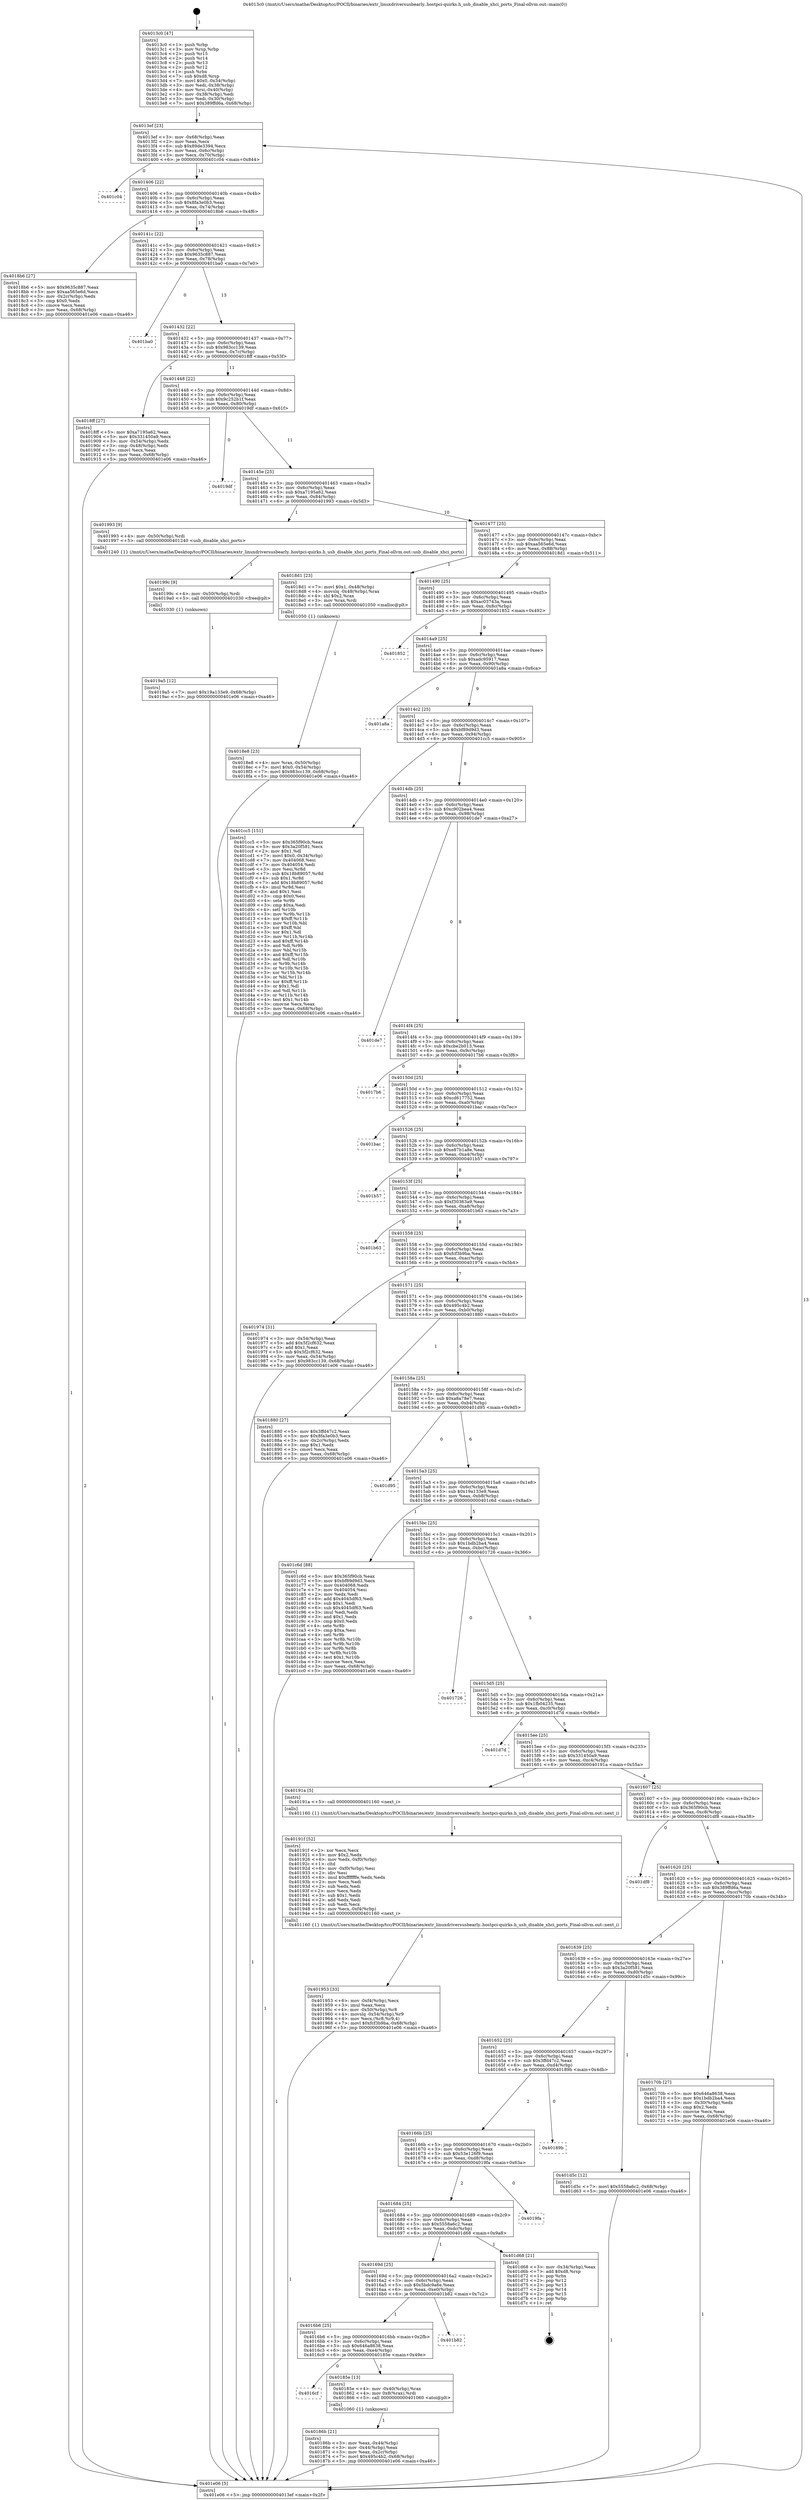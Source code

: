 digraph "0x4013c0" {
  label = "0x4013c0 (/mnt/c/Users/mathe/Desktop/tcc/POCII/binaries/extr_linuxdriversusbearly..hostpci-quirks.h_usb_disable_xhci_ports_Final-ollvm.out::main(0))"
  labelloc = "t"
  node[shape=record]

  Entry [label="",width=0.3,height=0.3,shape=circle,fillcolor=black,style=filled]
  "0x4013ef" [label="{
     0x4013ef [23]\l
     | [instrs]\l
     &nbsp;&nbsp;0x4013ef \<+3\>: mov -0x68(%rbp),%eax\l
     &nbsp;&nbsp;0x4013f2 \<+2\>: mov %eax,%ecx\l
     &nbsp;&nbsp;0x4013f4 \<+6\>: sub $0x89de3394,%ecx\l
     &nbsp;&nbsp;0x4013fa \<+3\>: mov %eax,-0x6c(%rbp)\l
     &nbsp;&nbsp;0x4013fd \<+3\>: mov %ecx,-0x70(%rbp)\l
     &nbsp;&nbsp;0x401400 \<+6\>: je 0000000000401c04 \<main+0x844\>\l
  }"]
  "0x401c04" [label="{
     0x401c04\l
  }", style=dashed]
  "0x401406" [label="{
     0x401406 [22]\l
     | [instrs]\l
     &nbsp;&nbsp;0x401406 \<+5\>: jmp 000000000040140b \<main+0x4b\>\l
     &nbsp;&nbsp;0x40140b \<+3\>: mov -0x6c(%rbp),%eax\l
     &nbsp;&nbsp;0x40140e \<+5\>: sub $0x8fa3e0b3,%eax\l
     &nbsp;&nbsp;0x401413 \<+3\>: mov %eax,-0x74(%rbp)\l
     &nbsp;&nbsp;0x401416 \<+6\>: je 00000000004018b6 \<main+0x4f6\>\l
  }"]
  Exit [label="",width=0.3,height=0.3,shape=circle,fillcolor=black,style=filled,peripheries=2]
  "0x4018b6" [label="{
     0x4018b6 [27]\l
     | [instrs]\l
     &nbsp;&nbsp;0x4018b6 \<+5\>: mov $0x9635c887,%eax\l
     &nbsp;&nbsp;0x4018bb \<+5\>: mov $0xaa565e6d,%ecx\l
     &nbsp;&nbsp;0x4018c0 \<+3\>: mov -0x2c(%rbp),%edx\l
     &nbsp;&nbsp;0x4018c3 \<+3\>: cmp $0x0,%edx\l
     &nbsp;&nbsp;0x4018c6 \<+3\>: cmove %ecx,%eax\l
     &nbsp;&nbsp;0x4018c9 \<+3\>: mov %eax,-0x68(%rbp)\l
     &nbsp;&nbsp;0x4018cc \<+5\>: jmp 0000000000401e06 \<main+0xa46\>\l
  }"]
  "0x40141c" [label="{
     0x40141c [22]\l
     | [instrs]\l
     &nbsp;&nbsp;0x40141c \<+5\>: jmp 0000000000401421 \<main+0x61\>\l
     &nbsp;&nbsp;0x401421 \<+3\>: mov -0x6c(%rbp),%eax\l
     &nbsp;&nbsp;0x401424 \<+5\>: sub $0x9635c887,%eax\l
     &nbsp;&nbsp;0x401429 \<+3\>: mov %eax,-0x78(%rbp)\l
     &nbsp;&nbsp;0x40142c \<+6\>: je 0000000000401ba0 \<main+0x7e0\>\l
  }"]
  "0x4019a5" [label="{
     0x4019a5 [12]\l
     | [instrs]\l
     &nbsp;&nbsp;0x4019a5 \<+7\>: movl $0x19a133e9,-0x68(%rbp)\l
     &nbsp;&nbsp;0x4019ac \<+5\>: jmp 0000000000401e06 \<main+0xa46\>\l
  }"]
  "0x401ba0" [label="{
     0x401ba0\l
  }", style=dashed]
  "0x401432" [label="{
     0x401432 [22]\l
     | [instrs]\l
     &nbsp;&nbsp;0x401432 \<+5\>: jmp 0000000000401437 \<main+0x77\>\l
     &nbsp;&nbsp;0x401437 \<+3\>: mov -0x6c(%rbp),%eax\l
     &nbsp;&nbsp;0x40143a \<+5\>: sub $0x983cc139,%eax\l
     &nbsp;&nbsp;0x40143f \<+3\>: mov %eax,-0x7c(%rbp)\l
     &nbsp;&nbsp;0x401442 \<+6\>: je 00000000004018ff \<main+0x53f\>\l
  }"]
  "0x40199c" [label="{
     0x40199c [9]\l
     | [instrs]\l
     &nbsp;&nbsp;0x40199c \<+4\>: mov -0x50(%rbp),%rdi\l
     &nbsp;&nbsp;0x4019a0 \<+5\>: call 0000000000401030 \<free@plt\>\l
     | [calls]\l
     &nbsp;&nbsp;0x401030 \{1\} (unknown)\l
  }"]
  "0x4018ff" [label="{
     0x4018ff [27]\l
     | [instrs]\l
     &nbsp;&nbsp;0x4018ff \<+5\>: mov $0xa7195a62,%eax\l
     &nbsp;&nbsp;0x401904 \<+5\>: mov $0x331450a9,%ecx\l
     &nbsp;&nbsp;0x401909 \<+3\>: mov -0x54(%rbp),%edx\l
     &nbsp;&nbsp;0x40190c \<+3\>: cmp -0x48(%rbp),%edx\l
     &nbsp;&nbsp;0x40190f \<+3\>: cmovl %ecx,%eax\l
     &nbsp;&nbsp;0x401912 \<+3\>: mov %eax,-0x68(%rbp)\l
     &nbsp;&nbsp;0x401915 \<+5\>: jmp 0000000000401e06 \<main+0xa46\>\l
  }"]
  "0x401448" [label="{
     0x401448 [22]\l
     | [instrs]\l
     &nbsp;&nbsp;0x401448 \<+5\>: jmp 000000000040144d \<main+0x8d\>\l
     &nbsp;&nbsp;0x40144d \<+3\>: mov -0x6c(%rbp),%eax\l
     &nbsp;&nbsp;0x401450 \<+5\>: sub $0x9c252b1f,%eax\l
     &nbsp;&nbsp;0x401455 \<+3\>: mov %eax,-0x80(%rbp)\l
     &nbsp;&nbsp;0x401458 \<+6\>: je 00000000004019df \<main+0x61f\>\l
  }"]
  "0x401953" [label="{
     0x401953 [33]\l
     | [instrs]\l
     &nbsp;&nbsp;0x401953 \<+6\>: mov -0xf4(%rbp),%ecx\l
     &nbsp;&nbsp;0x401959 \<+3\>: imul %eax,%ecx\l
     &nbsp;&nbsp;0x40195c \<+4\>: mov -0x50(%rbp),%r8\l
     &nbsp;&nbsp;0x401960 \<+4\>: movslq -0x54(%rbp),%r9\l
     &nbsp;&nbsp;0x401964 \<+4\>: mov %ecx,(%r8,%r9,4)\l
     &nbsp;&nbsp;0x401968 \<+7\>: movl $0xfcf3b9ba,-0x68(%rbp)\l
     &nbsp;&nbsp;0x40196f \<+5\>: jmp 0000000000401e06 \<main+0xa46\>\l
  }"]
  "0x4019df" [label="{
     0x4019df\l
  }", style=dashed]
  "0x40145e" [label="{
     0x40145e [25]\l
     | [instrs]\l
     &nbsp;&nbsp;0x40145e \<+5\>: jmp 0000000000401463 \<main+0xa3\>\l
     &nbsp;&nbsp;0x401463 \<+3\>: mov -0x6c(%rbp),%eax\l
     &nbsp;&nbsp;0x401466 \<+5\>: sub $0xa7195a62,%eax\l
     &nbsp;&nbsp;0x40146b \<+6\>: mov %eax,-0x84(%rbp)\l
     &nbsp;&nbsp;0x401471 \<+6\>: je 0000000000401993 \<main+0x5d3\>\l
  }"]
  "0x40191f" [label="{
     0x40191f [52]\l
     | [instrs]\l
     &nbsp;&nbsp;0x40191f \<+2\>: xor %ecx,%ecx\l
     &nbsp;&nbsp;0x401921 \<+5\>: mov $0x2,%edx\l
     &nbsp;&nbsp;0x401926 \<+6\>: mov %edx,-0xf0(%rbp)\l
     &nbsp;&nbsp;0x40192c \<+1\>: cltd\l
     &nbsp;&nbsp;0x40192d \<+6\>: mov -0xf0(%rbp),%esi\l
     &nbsp;&nbsp;0x401933 \<+2\>: idiv %esi\l
     &nbsp;&nbsp;0x401935 \<+6\>: imul $0xfffffffe,%edx,%edx\l
     &nbsp;&nbsp;0x40193b \<+2\>: mov %ecx,%edi\l
     &nbsp;&nbsp;0x40193d \<+2\>: sub %edx,%edi\l
     &nbsp;&nbsp;0x40193f \<+2\>: mov %ecx,%edx\l
     &nbsp;&nbsp;0x401941 \<+3\>: sub $0x1,%edx\l
     &nbsp;&nbsp;0x401944 \<+2\>: add %edx,%edi\l
     &nbsp;&nbsp;0x401946 \<+2\>: sub %edi,%ecx\l
     &nbsp;&nbsp;0x401948 \<+6\>: mov %ecx,-0xf4(%rbp)\l
     &nbsp;&nbsp;0x40194e \<+5\>: call 0000000000401160 \<next_i\>\l
     | [calls]\l
     &nbsp;&nbsp;0x401160 \{1\} (/mnt/c/Users/mathe/Desktop/tcc/POCII/binaries/extr_linuxdriversusbearly..hostpci-quirks.h_usb_disable_xhci_ports_Final-ollvm.out::next_i)\l
  }"]
  "0x401993" [label="{
     0x401993 [9]\l
     | [instrs]\l
     &nbsp;&nbsp;0x401993 \<+4\>: mov -0x50(%rbp),%rdi\l
     &nbsp;&nbsp;0x401997 \<+5\>: call 0000000000401240 \<usb_disable_xhci_ports\>\l
     | [calls]\l
     &nbsp;&nbsp;0x401240 \{1\} (/mnt/c/Users/mathe/Desktop/tcc/POCII/binaries/extr_linuxdriversusbearly..hostpci-quirks.h_usb_disable_xhci_ports_Final-ollvm.out::usb_disable_xhci_ports)\l
  }"]
  "0x401477" [label="{
     0x401477 [25]\l
     | [instrs]\l
     &nbsp;&nbsp;0x401477 \<+5\>: jmp 000000000040147c \<main+0xbc\>\l
     &nbsp;&nbsp;0x40147c \<+3\>: mov -0x6c(%rbp),%eax\l
     &nbsp;&nbsp;0x40147f \<+5\>: sub $0xaa565e6d,%eax\l
     &nbsp;&nbsp;0x401484 \<+6\>: mov %eax,-0x88(%rbp)\l
     &nbsp;&nbsp;0x40148a \<+6\>: je 00000000004018d1 \<main+0x511\>\l
  }"]
  "0x4018e8" [label="{
     0x4018e8 [23]\l
     | [instrs]\l
     &nbsp;&nbsp;0x4018e8 \<+4\>: mov %rax,-0x50(%rbp)\l
     &nbsp;&nbsp;0x4018ec \<+7\>: movl $0x0,-0x54(%rbp)\l
     &nbsp;&nbsp;0x4018f3 \<+7\>: movl $0x983cc139,-0x68(%rbp)\l
     &nbsp;&nbsp;0x4018fa \<+5\>: jmp 0000000000401e06 \<main+0xa46\>\l
  }"]
  "0x4018d1" [label="{
     0x4018d1 [23]\l
     | [instrs]\l
     &nbsp;&nbsp;0x4018d1 \<+7\>: movl $0x1,-0x48(%rbp)\l
     &nbsp;&nbsp;0x4018d8 \<+4\>: movslq -0x48(%rbp),%rax\l
     &nbsp;&nbsp;0x4018dc \<+4\>: shl $0x2,%rax\l
     &nbsp;&nbsp;0x4018e0 \<+3\>: mov %rax,%rdi\l
     &nbsp;&nbsp;0x4018e3 \<+5\>: call 0000000000401050 \<malloc@plt\>\l
     | [calls]\l
     &nbsp;&nbsp;0x401050 \{1\} (unknown)\l
  }"]
  "0x401490" [label="{
     0x401490 [25]\l
     | [instrs]\l
     &nbsp;&nbsp;0x401490 \<+5\>: jmp 0000000000401495 \<main+0xd5\>\l
     &nbsp;&nbsp;0x401495 \<+3\>: mov -0x6c(%rbp),%eax\l
     &nbsp;&nbsp;0x401498 \<+5\>: sub $0xac03743a,%eax\l
     &nbsp;&nbsp;0x40149d \<+6\>: mov %eax,-0x8c(%rbp)\l
     &nbsp;&nbsp;0x4014a3 \<+6\>: je 0000000000401852 \<main+0x492\>\l
  }"]
  "0x40186b" [label="{
     0x40186b [21]\l
     | [instrs]\l
     &nbsp;&nbsp;0x40186b \<+3\>: mov %eax,-0x44(%rbp)\l
     &nbsp;&nbsp;0x40186e \<+3\>: mov -0x44(%rbp),%eax\l
     &nbsp;&nbsp;0x401871 \<+3\>: mov %eax,-0x2c(%rbp)\l
     &nbsp;&nbsp;0x401874 \<+7\>: movl $0x495c4b2,-0x68(%rbp)\l
     &nbsp;&nbsp;0x40187b \<+5\>: jmp 0000000000401e06 \<main+0xa46\>\l
  }"]
  "0x401852" [label="{
     0x401852\l
  }", style=dashed]
  "0x4014a9" [label="{
     0x4014a9 [25]\l
     | [instrs]\l
     &nbsp;&nbsp;0x4014a9 \<+5\>: jmp 00000000004014ae \<main+0xee\>\l
     &nbsp;&nbsp;0x4014ae \<+3\>: mov -0x6c(%rbp),%eax\l
     &nbsp;&nbsp;0x4014b1 \<+5\>: sub $0xadc95917,%eax\l
     &nbsp;&nbsp;0x4014b6 \<+6\>: mov %eax,-0x90(%rbp)\l
     &nbsp;&nbsp;0x4014bc \<+6\>: je 0000000000401a8a \<main+0x6ca\>\l
  }"]
  "0x4016cf" [label="{
     0x4016cf\l
  }", style=dashed]
  "0x401a8a" [label="{
     0x401a8a\l
  }", style=dashed]
  "0x4014c2" [label="{
     0x4014c2 [25]\l
     | [instrs]\l
     &nbsp;&nbsp;0x4014c2 \<+5\>: jmp 00000000004014c7 \<main+0x107\>\l
     &nbsp;&nbsp;0x4014c7 \<+3\>: mov -0x6c(%rbp),%eax\l
     &nbsp;&nbsp;0x4014ca \<+5\>: sub $0xbf89d9d3,%eax\l
     &nbsp;&nbsp;0x4014cf \<+6\>: mov %eax,-0x94(%rbp)\l
     &nbsp;&nbsp;0x4014d5 \<+6\>: je 0000000000401cc5 \<main+0x905\>\l
  }"]
  "0x40185e" [label="{
     0x40185e [13]\l
     | [instrs]\l
     &nbsp;&nbsp;0x40185e \<+4\>: mov -0x40(%rbp),%rax\l
     &nbsp;&nbsp;0x401862 \<+4\>: mov 0x8(%rax),%rdi\l
     &nbsp;&nbsp;0x401866 \<+5\>: call 0000000000401060 \<atoi@plt\>\l
     | [calls]\l
     &nbsp;&nbsp;0x401060 \{1\} (unknown)\l
  }"]
  "0x401cc5" [label="{
     0x401cc5 [151]\l
     | [instrs]\l
     &nbsp;&nbsp;0x401cc5 \<+5\>: mov $0x365f90cb,%eax\l
     &nbsp;&nbsp;0x401cca \<+5\>: mov $0x3a20f581,%ecx\l
     &nbsp;&nbsp;0x401ccf \<+2\>: mov $0x1,%dl\l
     &nbsp;&nbsp;0x401cd1 \<+7\>: movl $0x0,-0x34(%rbp)\l
     &nbsp;&nbsp;0x401cd8 \<+7\>: mov 0x404068,%esi\l
     &nbsp;&nbsp;0x401cdf \<+7\>: mov 0x404054,%edi\l
     &nbsp;&nbsp;0x401ce6 \<+3\>: mov %esi,%r8d\l
     &nbsp;&nbsp;0x401ce9 \<+7\>: sub $0x18b89057,%r8d\l
     &nbsp;&nbsp;0x401cf0 \<+4\>: sub $0x1,%r8d\l
     &nbsp;&nbsp;0x401cf4 \<+7\>: add $0x18b89057,%r8d\l
     &nbsp;&nbsp;0x401cfb \<+4\>: imul %r8d,%esi\l
     &nbsp;&nbsp;0x401cff \<+3\>: and $0x1,%esi\l
     &nbsp;&nbsp;0x401d02 \<+3\>: cmp $0x0,%esi\l
     &nbsp;&nbsp;0x401d05 \<+4\>: sete %r9b\l
     &nbsp;&nbsp;0x401d09 \<+3\>: cmp $0xa,%edi\l
     &nbsp;&nbsp;0x401d0c \<+4\>: setl %r10b\l
     &nbsp;&nbsp;0x401d10 \<+3\>: mov %r9b,%r11b\l
     &nbsp;&nbsp;0x401d13 \<+4\>: xor $0xff,%r11b\l
     &nbsp;&nbsp;0x401d17 \<+3\>: mov %r10b,%bl\l
     &nbsp;&nbsp;0x401d1a \<+3\>: xor $0xff,%bl\l
     &nbsp;&nbsp;0x401d1d \<+3\>: xor $0x1,%dl\l
     &nbsp;&nbsp;0x401d20 \<+3\>: mov %r11b,%r14b\l
     &nbsp;&nbsp;0x401d23 \<+4\>: and $0xff,%r14b\l
     &nbsp;&nbsp;0x401d27 \<+3\>: and %dl,%r9b\l
     &nbsp;&nbsp;0x401d2a \<+3\>: mov %bl,%r15b\l
     &nbsp;&nbsp;0x401d2d \<+4\>: and $0xff,%r15b\l
     &nbsp;&nbsp;0x401d31 \<+3\>: and %dl,%r10b\l
     &nbsp;&nbsp;0x401d34 \<+3\>: or %r9b,%r14b\l
     &nbsp;&nbsp;0x401d37 \<+3\>: or %r10b,%r15b\l
     &nbsp;&nbsp;0x401d3a \<+3\>: xor %r15b,%r14b\l
     &nbsp;&nbsp;0x401d3d \<+3\>: or %bl,%r11b\l
     &nbsp;&nbsp;0x401d40 \<+4\>: xor $0xff,%r11b\l
     &nbsp;&nbsp;0x401d44 \<+3\>: or $0x1,%dl\l
     &nbsp;&nbsp;0x401d47 \<+3\>: and %dl,%r11b\l
     &nbsp;&nbsp;0x401d4a \<+3\>: or %r11b,%r14b\l
     &nbsp;&nbsp;0x401d4d \<+4\>: test $0x1,%r14b\l
     &nbsp;&nbsp;0x401d51 \<+3\>: cmovne %ecx,%eax\l
     &nbsp;&nbsp;0x401d54 \<+3\>: mov %eax,-0x68(%rbp)\l
     &nbsp;&nbsp;0x401d57 \<+5\>: jmp 0000000000401e06 \<main+0xa46\>\l
  }"]
  "0x4014db" [label="{
     0x4014db [25]\l
     | [instrs]\l
     &nbsp;&nbsp;0x4014db \<+5\>: jmp 00000000004014e0 \<main+0x120\>\l
     &nbsp;&nbsp;0x4014e0 \<+3\>: mov -0x6c(%rbp),%eax\l
     &nbsp;&nbsp;0x4014e3 \<+5\>: sub $0xc902bea4,%eax\l
     &nbsp;&nbsp;0x4014e8 \<+6\>: mov %eax,-0x98(%rbp)\l
     &nbsp;&nbsp;0x4014ee \<+6\>: je 0000000000401de7 \<main+0xa27\>\l
  }"]
  "0x4016b6" [label="{
     0x4016b6 [25]\l
     | [instrs]\l
     &nbsp;&nbsp;0x4016b6 \<+5\>: jmp 00000000004016bb \<main+0x2fb\>\l
     &nbsp;&nbsp;0x4016bb \<+3\>: mov -0x6c(%rbp),%eax\l
     &nbsp;&nbsp;0x4016be \<+5\>: sub $0x646a8638,%eax\l
     &nbsp;&nbsp;0x4016c3 \<+6\>: mov %eax,-0xe4(%rbp)\l
     &nbsp;&nbsp;0x4016c9 \<+6\>: je 000000000040185e \<main+0x49e\>\l
  }"]
  "0x401de7" [label="{
     0x401de7\l
  }", style=dashed]
  "0x4014f4" [label="{
     0x4014f4 [25]\l
     | [instrs]\l
     &nbsp;&nbsp;0x4014f4 \<+5\>: jmp 00000000004014f9 \<main+0x139\>\l
     &nbsp;&nbsp;0x4014f9 \<+3\>: mov -0x6c(%rbp),%eax\l
     &nbsp;&nbsp;0x4014fc \<+5\>: sub $0xcbe2b013,%eax\l
     &nbsp;&nbsp;0x401501 \<+6\>: mov %eax,-0x9c(%rbp)\l
     &nbsp;&nbsp;0x401507 \<+6\>: je 00000000004017b6 \<main+0x3f6\>\l
  }"]
  "0x401b82" [label="{
     0x401b82\l
  }", style=dashed]
  "0x4017b6" [label="{
     0x4017b6\l
  }", style=dashed]
  "0x40150d" [label="{
     0x40150d [25]\l
     | [instrs]\l
     &nbsp;&nbsp;0x40150d \<+5\>: jmp 0000000000401512 \<main+0x152\>\l
     &nbsp;&nbsp;0x401512 \<+3\>: mov -0x6c(%rbp),%eax\l
     &nbsp;&nbsp;0x401515 \<+5\>: sub $0xcd617752,%eax\l
     &nbsp;&nbsp;0x40151a \<+6\>: mov %eax,-0xa0(%rbp)\l
     &nbsp;&nbsp;0x401520 \<+6\>: je 0000000000401bac \<main+0x7ec\>\l
  }"]
  "0x40169d" [label="{
     0x40169d [25]\l
     | [instrs]\l
     &nbsp;&nbsp;0x40169d \<+5\>: jmp 00000000004016a2 \<main+0x2e2\>\l
     &nbsp;&nbsp;0x4016a2 \<+3\>: mov -0x6c(%rbp),%eax\l
     &nbsp;&nbsp;0x4016a5 \<+5\>: sub $0x5bdc9a6e,%eax\l
     &nbsp;&nbsp;0x4016aa \<+6\>: mov %eax,-0xe0(%rbp)\l
     &nbsp;&nbsp;0x4016b0 \<+6\>: je 0000000000401b82 \<main+0x7c2\>\l
  }"]
  "0x401bac" [label="{
     0x401bac\l
  }", style=dashed]
  "0x401526" [label="{
     0x401526 [25]\l
     | [instrs]\l
     &nbsp;&nbsp;0x401526 \<+5\>: jmp 000000000040152b \<main+0x16b\>\l
     &nbsp;&nbsp;0x40152b \<+3\>: mov -0x6c(%rbp),%eax\l
     &nbsp;&nbsp;0x40152e \<+5\>: sub $0xe87b1a8e,%eax\l
     &nbsp;&nbsp;0x401533 \<+6\>: mov %eax,-0xa4(%rbp)\l
     &nbsp;&nbsp;0x401539 \<+6\>: je 0000000000401b57 \<main+0x797\>\l
  }"]
  "0x401d68" [label="{
     0x401d68 [21]\l
     | [instrs]\l
     &nbsp;&nbsp;0x401d68 \<+3\>: mov -0x34(%rbp),%eax\l
     &nbsp;&nbsp;0x401d6b \<+7\>: add $0xd8,%rsp\l
     &nbsp;&nbsp;0x401d72 \<+1\>: pop %rbx\l
     &nbsp;&nbsp;0x401d73 \<+2\>: pop %r12\l
     &nbsp;&nbsp;0x401d75 \<+2\>: pop %r13\l
     &nbsp;&nbsp;0x401d77 \<+2\>: pop %r14\l
     &nbsp;&nbsp;0x401d79 \<+2\>: pop %r15\l
     &nbsp;&nbsp;0x401d7b \<+1\>: pop %rbp\l
     &nbsp;&nbsp;0x401d7c \<+1\>: ret\l
  }"]
  "0x401b57" [label="{
     0x401b57\l
  }", style=dashed]
  "0x40153f" [label="{
     0x40153f [25]\l
     | [instrs]\l
     &nbsp;&nbsp;0x40153f \<+5\>: jmp 0000000000401544 \<main+0x184\>\l
     &nbsp;&nbsp;0x401544 \<+3\>: mov -0x6c(%rbp),%eax\l
     &nbsp;&nbsp;0x401547 \<+5\>: sub $0xf30363a9,%eax\l
     &nbsp;&nbsp;0x40154c \<+6\>: mov %eax,-0xa8(%rbp)\l
     &nbsp;&nbsp;0x401552 \<+6\>: je 0000000000401b63 \<main+0x7a3\>\l
  }"]
  "0x401684" [label="{
     0x401684 [25]\l
     | [instrs]\l
     &nbsp;&nbsp;0x401684 \<+5\>: jmp 0000000000401689 \<main+0x2c9\>\l
     &nbsp;&nbsp;0x401689 \<+3\>: mov -0x6c(%rbp),%eax\l
     &nbsp;&nbsp;0x40168c \<+5\>: sub $0x5558a6c2,%eax\l
     &nbsp;&nbsp;0x401691 \<+6\>: mov %eax,-0xdc(%rbp)\l
     &nbsp;&nbsp;0x401697 \<+6\>: je 0000000000401d68 \<main+0x9a8\>\l
  }"]
  "0x401b63" [label="{
     0x401b63\l
  }", style=dashed]
  "0x401558" [label="{
     0x401558 [25]\l
     | [instrs]\l
     &nbsp;&nbsp;0x401558 \<+5\>: jmp 000000000040155d \<main+0x19d\>\l
     &nbsp;&nbsp;0x40155d \<+3\>: mov -0x6c(%rbp),%eax\l
     &nbsp;&nbsp;0x401560 \<+5\>: sub $0xfcf3b9ba,%eax\l
     &nbsp;&nbsp;0x401565 \<+6\>: mov %eax,-0xac(%rbp)\l
     &nbsp;&nbsp;0x40156b \<+6\>: je 0000000000401974 \<main+0x5b4\>\l
  }"]
  "0x4019fa" [label="{
     0x4019fa\l
  }", style=dashed]
  "0x401974" [label="{
     0x401974 [31]\l
     | [instrs]\l
     &nbsp;&nbsp;0x401974 \<+3\>: mov -0x54(%rbp),%eax\l
     &nbsp;&nbsp;0x401977 \<+5\>: add $0x5f2cf632,%eax\l
     &nbsp;&nbsp;0x40197c \<+3\>: add $0x1,%eax\l
     &nbsp;&nbsp;0x40197f \<+5\>: sub $0x5f2cf632,%eax\l
     &nbsp;&nbsp;0x401984 \<+3\>: mov %eax,-0x54(%rbp)\l
     &nbsp;&nbsp;0x401987 \<+7\>: movl $0x983cc139,-0x68(%rbp)\l
     &nbsp;&nbsp;0x40198e \<+5\>: jmp 0000000000401e06 \<main+0xa46\>\l
  }"]
  "0x401571" [label="{
     0x401571 [25]\l
     | [instrs]\l
     &nbsp;&nbsp;0x401571 \<+5\>: jmp 0000000000401576 \<main+0x1b6\>\l
     &nbsp;&nbsp;0x401576 \<+3\>: mov -0x6c(%rbp),%eax\l
     &nbsp;&nbsp;0x401579 \<+5\>: sub $0x495c4b2,%eax\l
     &nbsp;&nbsp;0x40157e \<+6\>: mov %eax,-0xb0(%rbp)\l
     &nbsp;&nbsp;0x401584 \<+6\>: je 0000000000401880 \<main+0x4c0\>\l
  }"]
  "0x40166b" [label="{
     0x40166b [25]\l
     | [instrs]\l
     &nbsp;&nbsp;0x40166b \<+5\>: jmp 0000000000401670 \<main+0x2b0\>\l
     &nbsp;&nbsp;0x401670 \<+3\>: mov -0x6c(%rbp),%eax\l
     &nbsp;&nbsp;0x401673 \<+5\>: sub $0x53e126f9,%eax\l
     &nbsp;&nbsp;0x401678 \<+6\>: mov %eax,-0xd8(%rbp)\l
     &nbsp;&nbsp;0x40167e \<+6\>: je 00000000004019fa \<main+0x63a\>\l
  }"]
  "0x401880" [label="{
     0x401880 [27]\l
     | [instrs]\l
     &nbsp;&nbsp;0x401880 \<+5\>: mov $0x3ffd47c2,%eax\l
     &nbsp;&nbsp;0x401885 \<+5\>: mov $0x8fa3e0b3,%ecx\l
     &nbsp;&nbsp;0x40188a \<+3\>: mov -0x2c(%rbp),%edx\l
     &nbsp;&nbsp;0x40188d \<+3\>: cmp $0x1,%edx\l
     &nbsp;&nbsp;0x401890 \<+3\>: cmovl %ecx,%eax\l
     &nbsp;&nbsp;0x401893 \<+3\>: mov %eax,-0x68(%rbp)\l
     &nbsp;&nbsp;0x401896 \<+5\>: jmp 0000000000401e06 \<main+0xa46\>\l
  }"]
  "0x40158a" [label="{
     0x40158a [25]\l
     | [instrs]\l
     &nbsp;&nbsp;0x40158a \<+5\>: jmp 000000000040158f \<main+0x1cf\>\l
     &nbsp;&nbsp;0x40158f \<+3\>: mov -0x6c(%rbp),%eax\l
     &nbsp;&nbsp;0x401592 \<+5\>: sub $0xa8a78e7,%eax\l
     &nbsp;&nbsp;0x401597 \<+6\>: mov %eax,-0xb4(%rbp)\l
     &nbsp;&nbsp;0x40159d \<+6\>: je 0000000000401d95 \<main+0x9d5\>\l
  }"]
  "0x40189b" [label="{
     0x40189b\l
  }", style=dashed]
  "0x401d95" [label="{
     0x401d95\l
  }", style=dashed]
  "0x4015a3" [label="{
     0x4015a3 [25]\l
     | [instrs]\l
     &nbsp;&nbsp;0x4015a3 \<+5\>: jmp 00000000004015a8 \<main+0x1e8\>\l
     &nbsp;&nbsp;0x4015a8 \<+3\>: mov -0x6c(%rbp),%eax\l
     &nbsp;&nbsp;0x4015ab \<+5\>: sub $0x19a133e9,%eax\l
     &nbsp;&nbsp;0x4015b0 \<+6\>: mov %eax,-0xb8(%rbp)\l
     &nbsp;&nbsp;0x4015b6 \<+6\>: je 0000000000401c6d \<main+0x8ad\>\l
  }"]
  "0x401652" [label="{
     0x401652 [25]\l
     | [instrs]\l
     &nbsp;&nbsp;0x401652 \<+5\>: jmp 0000000000401657 \<main+0x297\>\l
     &nbsp;&nbsp;0x401657 \<+3\>: mov -0x6c(%rbp),%eax\l
     &nbsp;&nbsp;0x40165a \<+5\>: sub $0x3ffd47c2,%eax\l
     &nbsp;&nbsp;0x40165f \<+6\>: mov %eax,-0xd4(%rbp)\l
     &nbsp;&nbsp;0x401665 \<+6\>: je 000000000040189b \<main+0x4db\>\l
  }"]
  "0x401c6d" [label="{
     0x401c6d [88]\l
     | [instrs]\l
     &nbsp;&nbsp;0x401c6d \<+5\>: mov $0x365f90cb,%eax\l
     &nbsp;&nbsp;0x401c72 \<+5\>: mov $0xbf89d9d3,%ecx\l
     &nbsp;&nbsp;0x401c77 \<+7\>: mov 0x404068,%edx\l
     &nbsp;&nbsp;0x401c7e \<+7\>: mov 0x404054,%esi\l
     &nbsp;&nbsp;0x401c85 \<+2\>: mov %edx,%edi\l
     &nbsp;&nbsp;0x401c87 \<+6\>: add $0x4045df63,%edi\l
     &nbsp;&nbsp;0x401c8d \<+3\>: sub $0x1,%edi\l
     &nbsp;&nbsp;0x401c90 \<+6\>: sub $0x4045df63,%edi\l
     &nbsp;&nbsp;0x401c96 \<+3\>: imul %edi,%edx\l
     &nbsp;&nbsp;0x401c99 \<+3\>: and $0x1,%edx\l
     &nbsp;&nbsp;0x401c9c \<+3\>: cmp $0x0,%edx\l
     &nbsp;&nbsp;0x401c9f \<+4\>: sete %r8b\l
     &nbsp;&nbsp;0x401ca3 \<+3\>: cmp $0xa,%esi\l
     &nbsp;&nbsp;0x401ca6 \<+4\>: setl %r9b\l
     &nbsp;&nbsp;0x401caa \<+3\>: mov %r8b,%r10b\l
     &nbsp;&nbsp;0x401cad \<+3\>: and %r9b,%r10b\l
     &nbsp;&nbsp;0x401cb0 \<+3\>: xor %r9b,%r8b\l
     &nbsp;&nbsp;0x401cb3 \<+3\>: or %r8b,%r10b\l
     &nbsp;&nbsp;0x401cb6 \<+4\>: test $0x1,%r10b\l
     &nbsp;&nbsp;0x401cba \<+3\>: cmovne %ecx,%eax\l
     &nbsp;&nbsp;0x401cbd \<+3\>: mov %eax,-0x68(%rbp)\l
     &nbsp;&nbsp;0x401cc0 \<+5\>: jmp 0000000000401e06 \<main+0xa46\>\l
  }"]
  "0x4015bc" [label="{
     0x4015bc [25]\l
     | [instrs]\l
     &nbsp;&nbsp;0x4015bc \<+5\>: jmp 00000000004015c1 \<main+0x201\>\l
     &nbsp;&nbsp;0x4015c1 \<+3\>: mov -0x6c(%rbp),%eax\l
     &nbsp;&nbsp;0x4015c4 \<+5\>: sub $0x1bdb2ba4,%eax\l
     &nbsp;&nbsp;0x4015c9 \<+6\>: mov %eax,-0xbc(%rbp)\l
     &nbsp;&nbsp;0x4015cf \<+6\>: je 0000000000401726 \<main+0x366\>\l
  }"]
  "0x401d5c" [label="{
     0x401d5c [12]\l
     | [instrs]\l
     &nbsp;&nbsp;0x401d5c \<+7\>: movl $0x5558a6c2,-0x68(%rbp)\l
     &nbsp;&nbsp;0x401d63 \<+5\>: jmp 0000000000401e06 \<main+0xa46\>\l
  }"]
  "0x401726" [label="{
     0x401726\l
  }", style=dashed]
  "0x4015d5" [label="{
     0x4015d5 [25]\l
     | [instrs]\l
     &nbsp;&nbsp;0x4015d5 \<+5\>: jmp 00000000004015da \<main+0x21a\>\l
     &nbsp;&nbsp;0x4015da \<+3\>: mov -0x6c(%rbp),%eax\l
     &nbsp;&nbsp;0x4015dd \<+5\>: sub $0x1fb04235,%eax\l
     &nbsp;&nbsp;0x4015e2 \<+6\>: mov %eax,-0xc0(%rbp)\l
     &nbsp;&nbsp;0x4015e8 \<+6\>: je 0000000000401d7d \<main+0x9bd\>\l
  }"]
  "0x4013c0" [label="{
     0x4013c0 [47]\l
     | [instrs]\l
     &nbsp;&nbsp;0x4013c0 \<+1\>: push %rbp\l
     &nbsp;&nbsp;0x4013c1 \<+3\>: mov %rsp,%rbp\l
     &nbsp;&nbsp;0x4013c4 \<+2\>: push %r15\l
     &nbsp;&nbsp;0x4013c6 \<+2\>: push %r14\l
     &nbsp;&nbsp;0x4013c8 \<+2\>: push %r13\l
     &nbsp;&nbsp;0x4013ca \<+2\>: push %r12\l
     &nbsp;&nbsp;0x4013cc \<+1\>: push %rbx\l
     &nbsp;&nbsp;0x4013cd \<+7\>: sub $0xd8,%rsp\l
     &nbsp;&nbsp;0x4013d4 \<+7\>: movl $0x0,-0x34(%rbp)\l
     &nbsp;&nbsp;0x4013db \<+3\>: mov %edi,-0x38(%rbp)\l
     &nbsp;&nbsp;0x4013de \<+4\>: mov %rsi,-0x40(%rbp)\l
     &nbsp;&nbsp;0x4013e2 \<+3\>: mov -0x38(%rbp),%edi\l
     &nbsp;&nbsp;0x4013e5 \<+3\>: mov %edi,-0x30(%rbp)\l
     &nbsp;&nbsp;0x4013e8 \<+7\>: movl $0x389ffd6a,-0x68(%rbp)\l
  }"]
  "0x401d7d" [label="{
     0x401d7d\l
  }", style=dashed]
  "0x4015ee" [label="{
     0x4015ee [25]\l
     | [instrs]\l
     &nbsp;&nbsp;0x4015ee \<+5\>: jmp 00000000004015f3 \<main+0x233\>\l
     &nbsp;&nbsp;0x4015f3 \<+3\>: mov -0x6c(%rbp),%eax\l
     &nbsp;&nbsp;0x4015f6 \<+5\>: sub $0x331450a9,%eax\l
     &nbsp;&nbsp;0x4015fb \<+6\>: mov %eax,-0xc4(%rbp)\l
     &nbsp;&nbsp;0x401601 \<+6\>: je 000000000040191a \<main+0x55a\>\l
  }"]
  "0x401e06" [label="{
     0x401e06 [5]\l
     | [instrs]\l
     &nbsp;&nbsp;0x401e06 \<+5\>: jmp 00000000004013ef \<main+0x2f\>\l
  }"]
  "0x40191a" [label="{
     0x40191a [5]\l
     | [instrs]\l
     &nbsp;&nbsp;0x40191a \<+5\>: call 0000000000401160 \<next_i\>\l
     | [calls]\l
     &nbsp;&nbsp;0x401160 \{1\} (/mnt/c/Users/mathe/Desktop/tcc/POCII/binaries/extr_linuxdriversusbearly..hostpci-quirks.h_usb_disable_xhci_ports_Final-ollvm.out::next_i)\l
  }"]
  "0x401607" [label="{
     0x401607 [25]\l
     | [instrs]\l
     &nbsp;&nbsp;0x401607 \<+5\>: jmp 000000000040160c \<main+0x24c\>\l
     &nbsp;&nbsp;0x40160c \<+3\>: mov -0x6c(%rbp),%eax\l
     &nbsp;&nbsp;0x40160f \<+5\>: sub $0x365f90cb,%eax\l
     &nbsp;&nbsp;0x401614 \<+6\>: mov %eax,-0xc8(%rbp)\l
     &nbsp;&nbsp;0x40161a \<+6\>: je 0000000000401df8 \<main+0xa38\>\l
  }"]
  "0x401639" [label="{
     0x401639 [25]\l
     | [instrs]\l
     &nbsp;&nbsp;0x401639 \<+5\>: jmp 000000000040163e \<main+0x27e\>\l
     &nbsp;&nbsp;0x40163e \<+3\>: mov -0x6c(%rbp),%eax\l
     &nbsp;&nbsp;0x401641 \<+5\>: sub $0x3a20f581,%eax\l
     &nbsp;&nbsp;0x401646 \<+6\>: mov %eax,-0xd0(%rbp)\l
     &nbsp;&nbsp;0x40164c \<+6\>: je 0000000000401d5c \<main+0x99c\>\l
  }"]
  "0x401df8" [label="{
     0x401df8\l
  }", style=dashed]
  "0x401620" [label="{
     0x401620 [25]\l
     | [instrs]\l
     &nbsp;&nbsp;0x401620 \<+5\>: jmp 0000000000401625 \<main+0x265\>\l
     &nbsp;&nbsp;0x401625 \<+3\>: mov -0x6c(%rbp),%eax\l
     &nbsp;&nbsp;0x401628 \<+5\>: sub $0x389ffd6a,%eax\l
     &nbsp;&nbsp;0x40162d \<+6\>: mov %eax,-0xcc(%rbp)\l
     &nbsp;&nbsp;0x401633 \<+6\>: je 000000000040170b \<main+0x34b\>\l
  }"]
  "0x40170b" [label="{
     0x40170b [27]\l
     | [instrs]\l
     &nbsp;&nbsp;0x40170b \<+5\>: mov $0x646a8638,%eax\l
     &nbsp;&nbsp;0x401710 \<+5\>: mov $0x1bdb2ba4,%ecx\l
     &nbsp;&nbsp;0x401715 \<+3\>: mov -0x30(%rbp),%edx\l
     &nbsp;&nbsp;0x401718 \<+3\>: cmp $0x2,%edx\l
     &nbsp;&nbsp;0x40171b \<+3\>: cmovne %ecx,%eax\l
     &nbsp;&nbsp;0x40171e \<+3\>: mov %eax,-0x68(%rbp)\l
     &nbsp;&nbsp;0x401721 \<+5\>: jmp 0000000000401e06 \<main+0xa46\>\l
  }"]
  Entry -> "0x4013c0" [label=" 1"]
  "0x4013ef" -> "0x401c04" [label=" 0"]
  "0x4013ef" -> "0x401406" [label=" 14"]
  "0x401d68" -> Exit [label=" 1"]
  "0x401406" -> "0x4018b6" [label=" 1"]
  "0x401406" -> "0x40141c" [label=" 13"]
  "0x401d5c" -> "0x401e06" [label=" 1"]
  "0x40141c" -> "0x401ba0" [label=" 0"]
  "0x40141c" -> "0x401432" [label=" 13"]
  "0x401cc5" -> "0x401e06" [label=" 1"]
  "0x401432" -> "0x4018ff" [label=" 2"]
  "0x401432" -> "0x401448" [label=" 11"]
  "0x401c6d" -> "0x401e06" [label=" 1"]
  "0x401448" -> "0x4019df" [label=" 0"]
  "0x401448" -> "0x40145e" [label=" 11"]
  "0x4019a5" -> "0x401e06" [label=" 1"]
  "0x40145e" -> "0x401993" [label=" 1"]
  "0x40145e" -> "0x401477" [label=" 10"]
  "0x40199c" -> "0x4019a5" [label=" 1"]
  "0x401477" -> "0x4018d1" [label=" 1"]
  "0x401477" -> "0x401490" [label=" 9"]
  "0x401993" -> "0x40199c" [label=" 1"]
  "0x401490" -> "0x401852" [label=" 0"]
  "0x401490" -> "0x4014a9" [label=" 9"]
  "0x401974" -> "0x401e06" [label=" 1"]
  "0x4014a9" -> "0x401a8a" [label=" 0"]
  "0x4014a9" -> "0x4014c2" [label=" 9"]
  "0x401953" -> "0x401e06" [label=" 1"]
  "0x4014c2" -> "0x401cc5" [label=" 1"]
  "0x4014c2" -> "0x4014db" [label=" 8"]
  "0x40191f" -> "0x401953" [label=" 1"]
  "0x4014db" -> "0x401de7" [label=" 0"]
  "0x4014db" -> "0x4014f4" [label=" 8"]
  "0x4018ff" -> "0x401e06" [label=" 2"]
  "0x4014f4" -> "0x4017b6" [label=" 0"]
  "0x4014f4" -> "0x40150d" [label=" 8"]
  "0x4018e8" -> "0x401e06" [label=" 1"]
  "0x40150d" -> "0x401bac" [label=" 0"]
  "0x40150d" -> "0x401526" [label=" 8"]
  "0x4018b6" -> "0x401e06" [label=" 1"]
  "0x401526" -> "0x401b57" [label=" 0"]
  "0x401526" -> "0x40153f" [label=" 8"]
  "0x401880" -> "0x401e06" [label=" 1"]
  "0x40153f" -> "0x401b63" [label=" 0"]
  "0x40153f" -> "0x401558" [label=" 8"]
  "0x40185e" -> "0x40186b" [label=" 1"]
  "0x401558" -> "0x401974" [label=" 1"]
  "0x401558" -> "0x401571" [label=" 7"]
  "0x4016b6" -> "0x4016cf" [label=" 0"]
  "0x401571" -> "0x401880" [label=" 1"]
  "0x401571" -> "0x40158a" [label=" 6"]
  "0x40191a" -> "0x40191f" [label=" 1"]
  "0x40158a" -> "0x401d95" [label=" 0"]
  "0x40158a" -> "0x4015a3" [label=" 6"]
  "0x40169d" -> "0x4016b6" [label=" 1"]
  "0x4015a3" -> "0x401c6d" [label=" 1"]
  "0x4015a3" -> "0x4015bc" [label=" 5"]
  "0x4018d1" -> "0x4018e8" [label=" 1"]
  "0x4015bc" -> "0x401726" [label=" 0"]
  "0x4015bc" -> "0x4015d5" [label=" 5"]
  "0x401684" -> "0x40169d" [label=" 1"]
  "0x4015d5" -> "0x401d7d" [label=" 0"]
  "0x4015d5" -> "0x4015ee" [label=" 5"]
  "0x40186b" -> "0x401e06" [label=" 1"]
  "0x4015ee" -> "0x40191a" [label=" 1"]
  "0x4015ee" -> "0x401607" [label=" 4"]
  "0x40166b" -> "0x401684" [label=" 2"]
  "0x401607" -> "0x401df8" [label=" 0"]
  "0x401607" -> "0x401620" [label=" 4"]
  "0x40166b" -> "0x4019fa" [label=" 0"]
  "0x401620" -> "0x40170b" [label=" 1"]
  "0x401620" -> "0x401639" [label=" 3"]
  "0x40170b" -> "0x401e06" [label=" 1"]
  "0x4013c0" -> "0x4013ef" [label=" 1"]
  "0x401e06" -> "0x4013ef" [label=" 13"]
  "0x401684" -> "0x401d68" [label=" 1"]
  "0x401639" -> "0x401d5c" [label=" 1"]
  "0x401639" -> "0x401652" [label=" 2"]
  "0x40169d" -> "0x401b82" [label=" 0"]
  "0x401652" -> "0x40189b" [label=" 0"]
  "0x401652" -> "0x40166b" [label=" 2"]
  "0x4016b6" -> "0x40185e" [label=" 1"]
}
